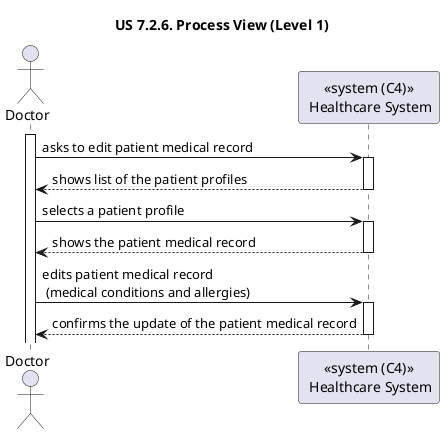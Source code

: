 @startuml
'https://plantuml.com/sequence-diagram

title "US 7.2.6. Process View (Level 1)"

actor Doctor as DOC
participant "<<system (C4)>>\n Healthcare System" as SYS

activate DOC
DOC -> SYS : asks to edit patient medical record
activate SYS

SYS --> DOC : shows list of the patient profiles
deactivate SYS

DOC -> SYS : selects a patient profile
activate SYS

SYS --> DOC : shows the patient medical record
deactivate SYS

DOC -> SYS : edits patient medical record\n (medical conditions and allergies)
activate SYS

SYS --> DOC : confirms the update of the patient medical record
deactivate SYS


@enduml